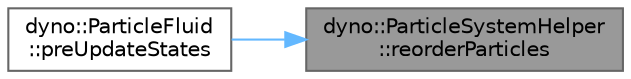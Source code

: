 digraph "dyno::ParticleSystemHelper::reorderParticles"
{
 // LATEX_PDF_SIZE
  bgcolor="transparent";
  edge [fontname=Helvetica,fontsize=10,labelfontname=Helvetica,labelfontsize=10];
  node [fontname=Helvetica,fontsize=10,shape=box,height=0.2,width=0.4];
  rankdir="RL";
  Node1 [id="Node000001",label="dyno::ParticleSystemHelper\l::reorderParticles",height=0.2,width=0.4,color="gray40", fillcolor="grey60", style="filled", fontcolor="black",tooltip=" "];
  Node1 -> Node2 [id="edge1_Node000001_Node000002",dir="back",color="steelblue1",style="solid",tooltip=" "];
  Node2 [id="Node000002",label="dyno::ParticleFluid\l::preUpdateStates",height=0.2,width=0.4,color="grey40", fillcolor="white", style="filled",URL="$classdyno_1_1_particle_fluid.html#a745cfa9d3b5e9c58319f29492cce1275",tooltip=" "];
}
